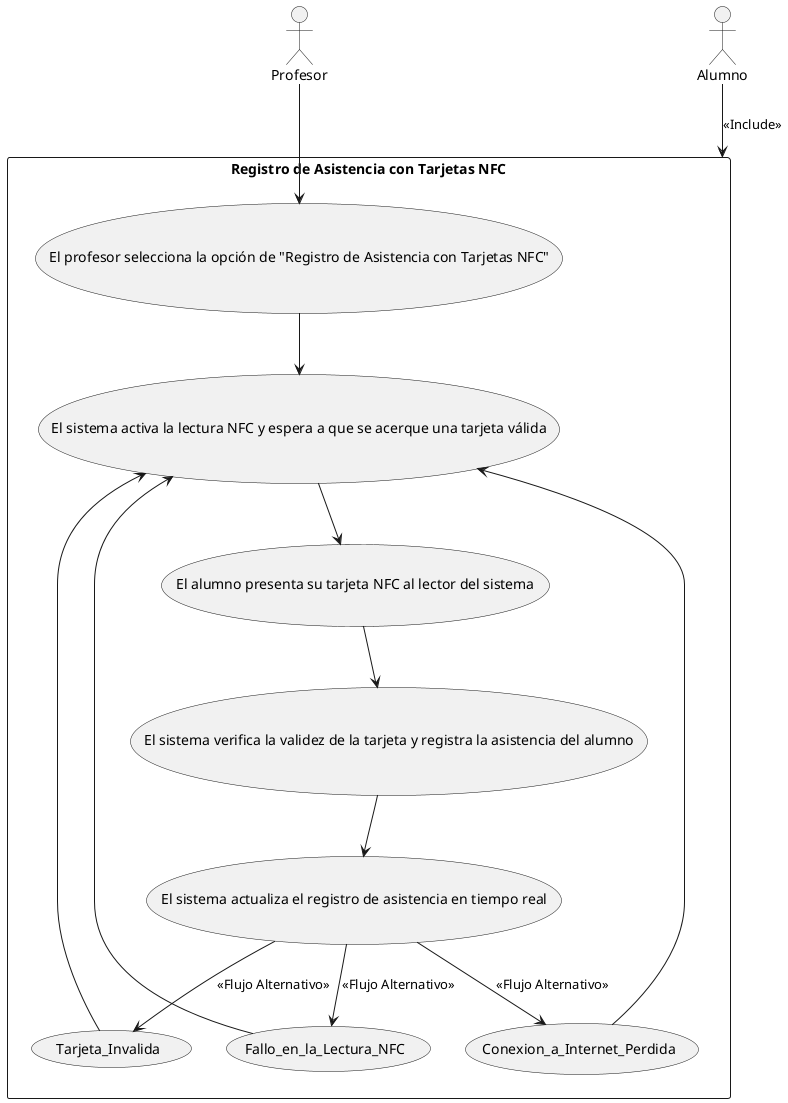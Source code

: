 @startuml CU_003: Registro de Asistencia con Tarjetas NFC

!define FA_1 Tarjeta_Invalida
!define EX_1 Fallo_en_la_Lectura_NFC
!define EX_2 Conexion_a_Internet_Perdida

actor Profesor
actor Alumno

rectangle "Registro de Asistencia con Tarjetas NFC" as Registro {
  Profesor --> (El profesor selecciona la opción de "Registro de Asistencia con Tarjetas NFC")
  (El profesor selecciona la opción de "Registro de Asistencia con Tarjetas NFC") --> (El sistema activa la lectura NFC y espera a que se acerque una tarjeta válida)
  (El sistema activa la lectura NFC y espera a que se acerque una tarjeta válida) --> (El alumno presenta su tarjeta NFC al lector del sistema)
  (El alumno presenta su tarjeta NFC al lector del sistema) --> (El sistema verifica la validez de la tarjeta y registra la asistencia del alumno)
  (El sistema verifica la validez de la tarjeta y registra la asistencia del alumno) --> (El sistema actualiza el registro de asistencia en tiempo real)
  (El sistema actualiza el registro de asistencia en tiempo real) --> (FA_1) : <<Flujo Alternativo>>
  (FA_1) --> (El sistema activa la lectura NFC y espera a que se acerque una tarjeta válida)
  (El sistema actualiza el registro de asistencia en tiempo real) --> (EX_1) : <<Flujo Alternativo>>
  (EX_1) --> (El sistema activa la lectura NFC y espera a que se acerque una tarjeta válida)
  (El sistema actualiza el registro de asistencia en tiempo real) --> (EX_2) : <<Flujo Alternativo>>
  (EX_2) --> (El sistema activa la lectura NFC y espera a que se acerque una tarjeta válida)
}

Alumno --> Registro : <<Include>>

@enduml
